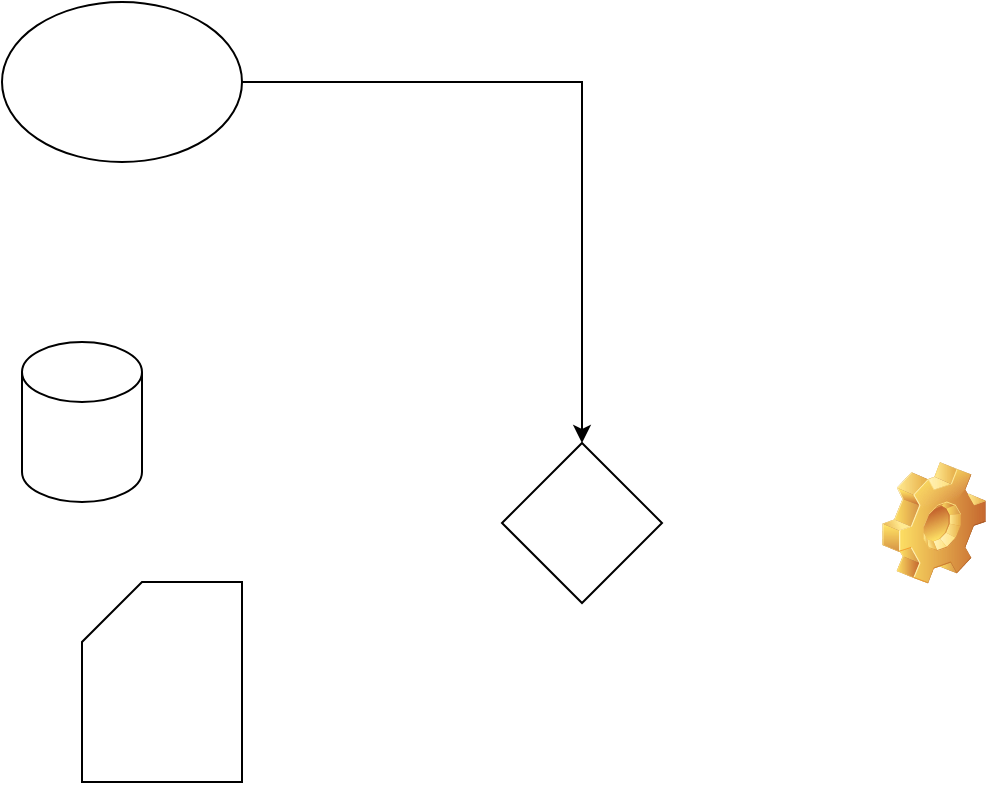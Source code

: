<mxfile version="13.9.8" type="github"><diagram id="EXMwGe8n8JQvGrVVUsFZ" name="Page-1"><mxGraphModel dx="1422" dy="794" grid="1" gridSize="10" guides="1" tooltips="1" connect="1" arrows="1" fold="1" page="1" pageScale="1" pageWidth="827" pageHeight="1169" math="0" shadow="0"><root><mxCell id="0"/><mxCell id="1" parent="0"/><mxCell id="dPiY7mMu_tDuomkgzKCG-3" value="" style="edgeStyle=orthogonalEdgeStyle;rounded=0;orthogonalLoop=1;jettySize=auto;html=1;" parent="1" source="dPiY7mMu_tDuomkgzKCG-1" target="dPiY7mMu_tDuomkgzKCG-2" edge="1"><mxGeometry relative="1" as="geometry"/></mxCell><mxCell id="dPiY7mMu_tDuomkgzKCG-1" value="" style="ellipse;whiteSpace=wrap;html=1;" parent="1" vertex="1"><mxGeometry x="200" y="110" width="120" height="80" as="geometry"/></mxCell><mxCell id="dPiY7mMu_tDuomkgzKCG-2" value="" style="rhombus;whiteSpace=wrap;html=1;" parent="1" vertex="1"><mxGeometry x="450" y="330.5" width="80" height="80" as="geometry"/></mxCell><mxCell id="aofYI1LqzTc355MKnnj6-1" value="" style="shape=cylinder3;whiteSpace=wrap;html=1;boundedLbl=1;backgroundOutline=1;size=15;" parent="1" vertex="1"><mxGeometry x="210" y="280" width="60" height="80" as="geometry"/></mxCell><mxCell id="aofYI1LqzTc355MKnnj6-2" value="" style="shape=card;whiteSpace=wrap;html=1;" parent="1" vertex="1"><mxGeometry x="240" y="400" width="80" height="100" as="geometry"/></mxCell><mxCell id="aofYI1LqzTc355MKnnj6-3" value="" style="shape=image;html=1;verticalLabelPosition=bottom;verticalAlign=top;imageAspect=1;aspect=fixed;image=img/clipart/Gear_128x128.png" parent="1" vertex="1"><mxGeometry x="640" y="340" width="52" height="61" as="geometry"/></mxCell></root></mxGraphModel></diagram></mxfile>